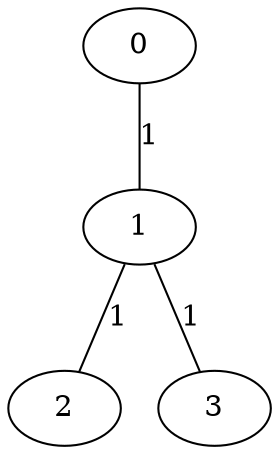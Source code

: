 graph graph_simple{
	0;
	1;
	2;
	3;
	0 -- 1 [label="1"];
	1 -- 2 [label="1"];
	1 -- 3 [label="1"];
}